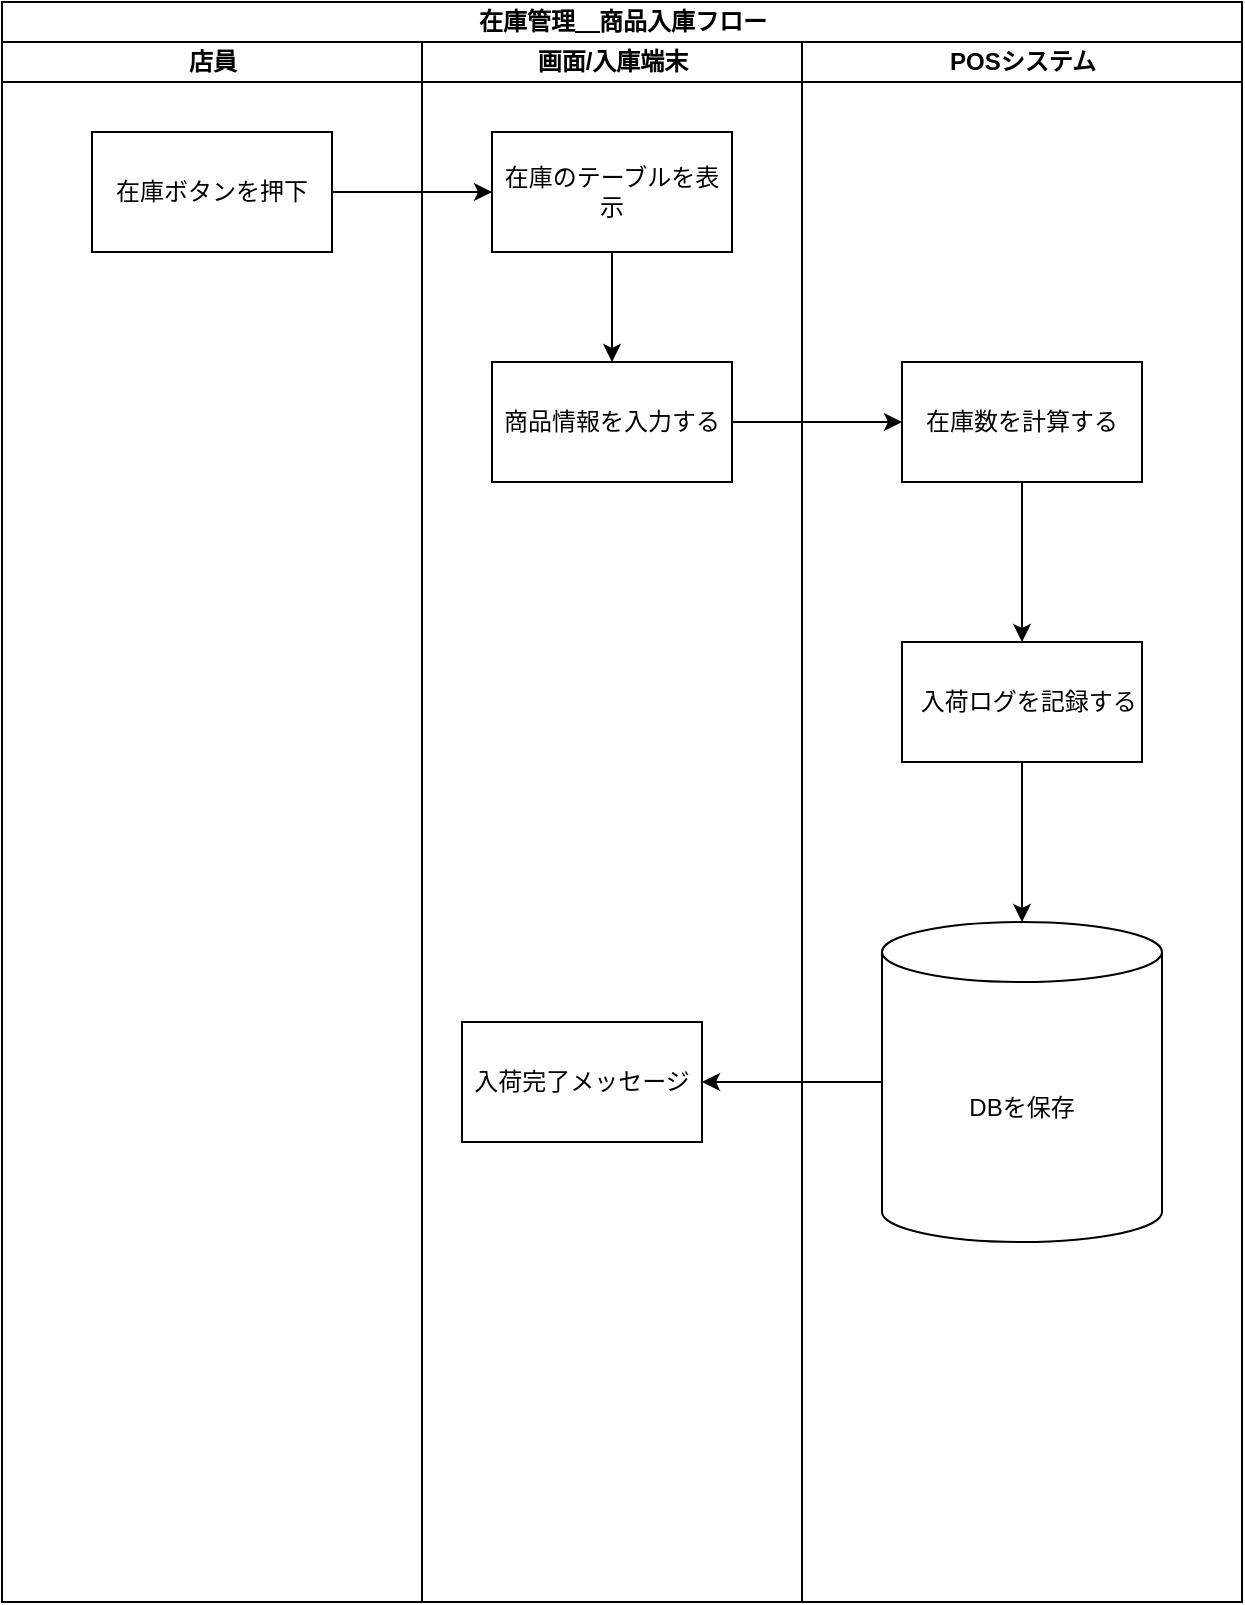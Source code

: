 <mxfile version="27.1.4">
  <diagram name="ページ1" id="5WovfJMCIvRemXHD0tbv">
    <mxGraphModel dx="1042" dy="1696" grid="1" gridSize="10" guides="1" tooltips="1" connect="1" arrows="1" fold="1" page="1" pageScale="1" pageWidth="827" pageHeight="1169" math="0" shadow="0">
      <root>
        <mxCell id="0" />
        <mxCell id="1" parent="0" />
        <mxCell id="2I35hVBVgCHHZsEkEpHs-1" value="在庫&lt;span style=&quot;background-color: transparent; color: light-dark(rgb(0, 0, 0), rgb(255, 255, 255));&quot;&gt;管理＿&lt;/span&gt;商品入庫フロー" style="swimlane;childLayout=stackLayout;resizeParent=1;resizeParentMax=0;startSize=20;html=1;" vertex="1" parent="1">
          <mxGeometry x="110.0" y="-30" width="620" height="800" as="geometry" />
        </mxCell>
        <mxCell id="2I35hVBVgCHHZsEkEpHs-3" value="店員" style="swimlane;startSize=20;html=1;" vertex="1" parent="2I35hVBVgCHHZsEkEpHs-1">
          <mxGeometry y="20" width="210" height="780" as="geometry" />
        </mxCell>
        <mxCell id="2I35hVBVgCHHZsEkEpHs-8" value="在庫ボタンを押下" style="rounded=0;whiteSpace=wrap;html=1;" vertex="1" parent="2I35hVBVgCHHZsEkEpHs-3">
          <mxGeometry x="45.0" y="45" width="120" height="60" as="geometry" />
        </mxCell>
        <mxCell id="2I35hVBVgCHHZsEkEpHs-4" value="画面/入庫端末" style="swimlane;startSize=20;html=1;" vertex="1" parent="2I35hVBVgCHHZsEkEpHs-1">
          <mxGeometry x="210" y="20" width="190" height="780" as="geometry" />
        </mxCell>
        <mxCell id="2I35hVBVgCHHZsEkEpHs-12" value="" style="edgeStyle=orthogonalEdgeStyle;rounded=0;orthogonalLoop=1;jettySize=auto;html=1;" edge="1" parent="2I35hVBVgCHHZsEkEpHs-4" source="2I35hVBVgCHHZsEkEpHs-9" target="2I35hVBVgCHHZsEkEpHs-10">
          <mxGeometry relative="1" as="geometry" />
        </mxCell>
        <mxCell id="2I35hVBVgCHHZsEkEpHs-9" value="在庫のテーブルを表示" style="rounded=0;whiteSpace=wrap;html=1;" vertex="1" parent="2I35hVBVgCHHZsEkEpHs-4">
          <mxGeometry x="35.0" y="45" width="120" height="60" as="geometry" />
        </mxCell>
        <mxCell id="2I35hVBVgCHHZsEkEpHs-10" value="商品情報を入力する" style="rounded=0;whiteSpace=wrap;html=1;" vertex="1" parent="2I35hVBVgCHHZsEkEpHs-4">
          <mxGeometry x="35.0" y="160" width="120" height="60" as="geometry" />
        </mxCell>
        <mxCell id="2I35hVBVgCHHZsEkEpHs-18" value="入荷完了メッセージ" style="whiteSpace=wrap;html=1;rounded=0;" vertex="1" parent="2I35hVBVgCHHZsEkEpHs-4">
          <mxGeometry x="20.0" y="490" width="120" height="60" as="geometry" />
        </mxCell>
        <mxCell id="2I35hVBVgCHHZsEkEpHs-5" value="POSシステム" style="swimlane;startSize=20;html=1;" vertex="1" parent="2I35hVBVgCHHZsEkEpHs-1">
          <mxGeometry x="400" y="20" width="220" height="780" as="geometry" />
        </mxCell>
        <mxCell id="2I35hVBVgCHHZsEkEpHs-46" value="" style="edgeStyle=orthogonalEdgeStyle;rounded=0;orthogonalLoop=1;jettySize=auto;html=1;" edge="1" parent="2I35hVBVgCHHZsEkEpHs-5" source="2I35hVBVgCHHZsEkEpHs-37" target="2I35hVBVgCHHZsEkEpHs-45">
          <mxGeometry relative="1" as="geometry" />
        </mxCell>
        <mxCell id="2I35hVBVgCHHZsEkEpHs-37" value="在庫数を計算する" style="rounded=0;whiteSpace=wrap;html=1;" vertex="1" parent="2I35hVBVgCHHZsEkEpHs-5">
          <mxGeometry x="50.0" y="160" width="120" height="60" as="geometry" />
        </mxCell>
        <mxCell id="2I35hVBVgCHHZsEkEpHs-49" value="" style="edgeStyle=orthogonalEdgeStyle;rounded=0;orthogonalLoop=1;jettySize=auto;html=1;" edge="1" parent="2I35hVBVgCHHZsEkEpHs-5" source="2I35hVBVgCHHZsEkEpHs-45" target="2I35hVBVgCHHZsEkEpHs-48">
          <mxGeometry relative="1" as="geometry" />
        </mxCell>
        <mxCell id="2I35hVBVgCHHZsEkEpHs-45" value="&amp;nbsp; 入荷ログを記録する" style="whiteSpace=wrap;html=1;rounded=0;" vertex="1" parent="2I35hVBVgCHHZsEkEpHs-5">
          <mxGeometry x="50.0" y="300" width="120" height="60" as="geometry" />
        </mxCell>
        <mxCell id="2I35hVBVgCHHZsEkEpHs-48" value="DBを保存" style="shape=cylinder3;whiteSpace=wrap;html=1;boundedLbl=1;backgroundOutline=1;size=15;" vertex="1" parent="2I35hVBVgCHHZsEkEpHs-5">
          <mxGeometry x="40" y="440" width="140" height="160" as="geometry" />
        </mxCell>
        <mxCell id="2I35hVBVgCHHZsEkEpHs-11" value="" style="edgeStyle=orthogonalEdgeStyle;rounded=0;orthogonalLoop=1;jettySize=auto;html=1;" edge="1" parent="2I35hVBVgCHHZsEkEpHs-1" source="2I35hVBVgCHHZsEkEpHs-8" target="2I35hVBVgCHHZsEkEpHs-9">
          <mxGeometry relative="1" as="geometry" />
        </mxCell>
        <mxCell id="2I35hVBVgCHHZsEkEpHs-41" value="" style="edgeStyle=orthogonalEdgeStyle;rounded=0;orthogonalLoop=1;jettySize=auto;html=1;" edge="1" parent="2I35hVBVgCHHZsEkEpHs-1" source="2I35hVBVgCHHZsEkEpHs-10" target="2I35hVBVgCHHZsEkEpHs-37">
          <mxGeometry relative="1" as="geometry" />
        </mxCell>
        <mxCell id="2I35hVBVgCHHZsEkEpHs-50" value="" style="edgeStyle=orthogonalEdgeStyle;rounded=0;orthogonalLoop=1;jettySize=auto;html=1;" edge="1" parent="2I35hVBVgCHHZsEkEpHs-1" source="2I35hVBVgCHHZsEkEpHs-48" target="2I35hVBVgCHHZsEkEpHs-18">
          <mxGeometry relative="1" as="geometry" />
        </mxCell>
      </root>
    </mxGraphModel>
  </diagram>
</mxfile>
